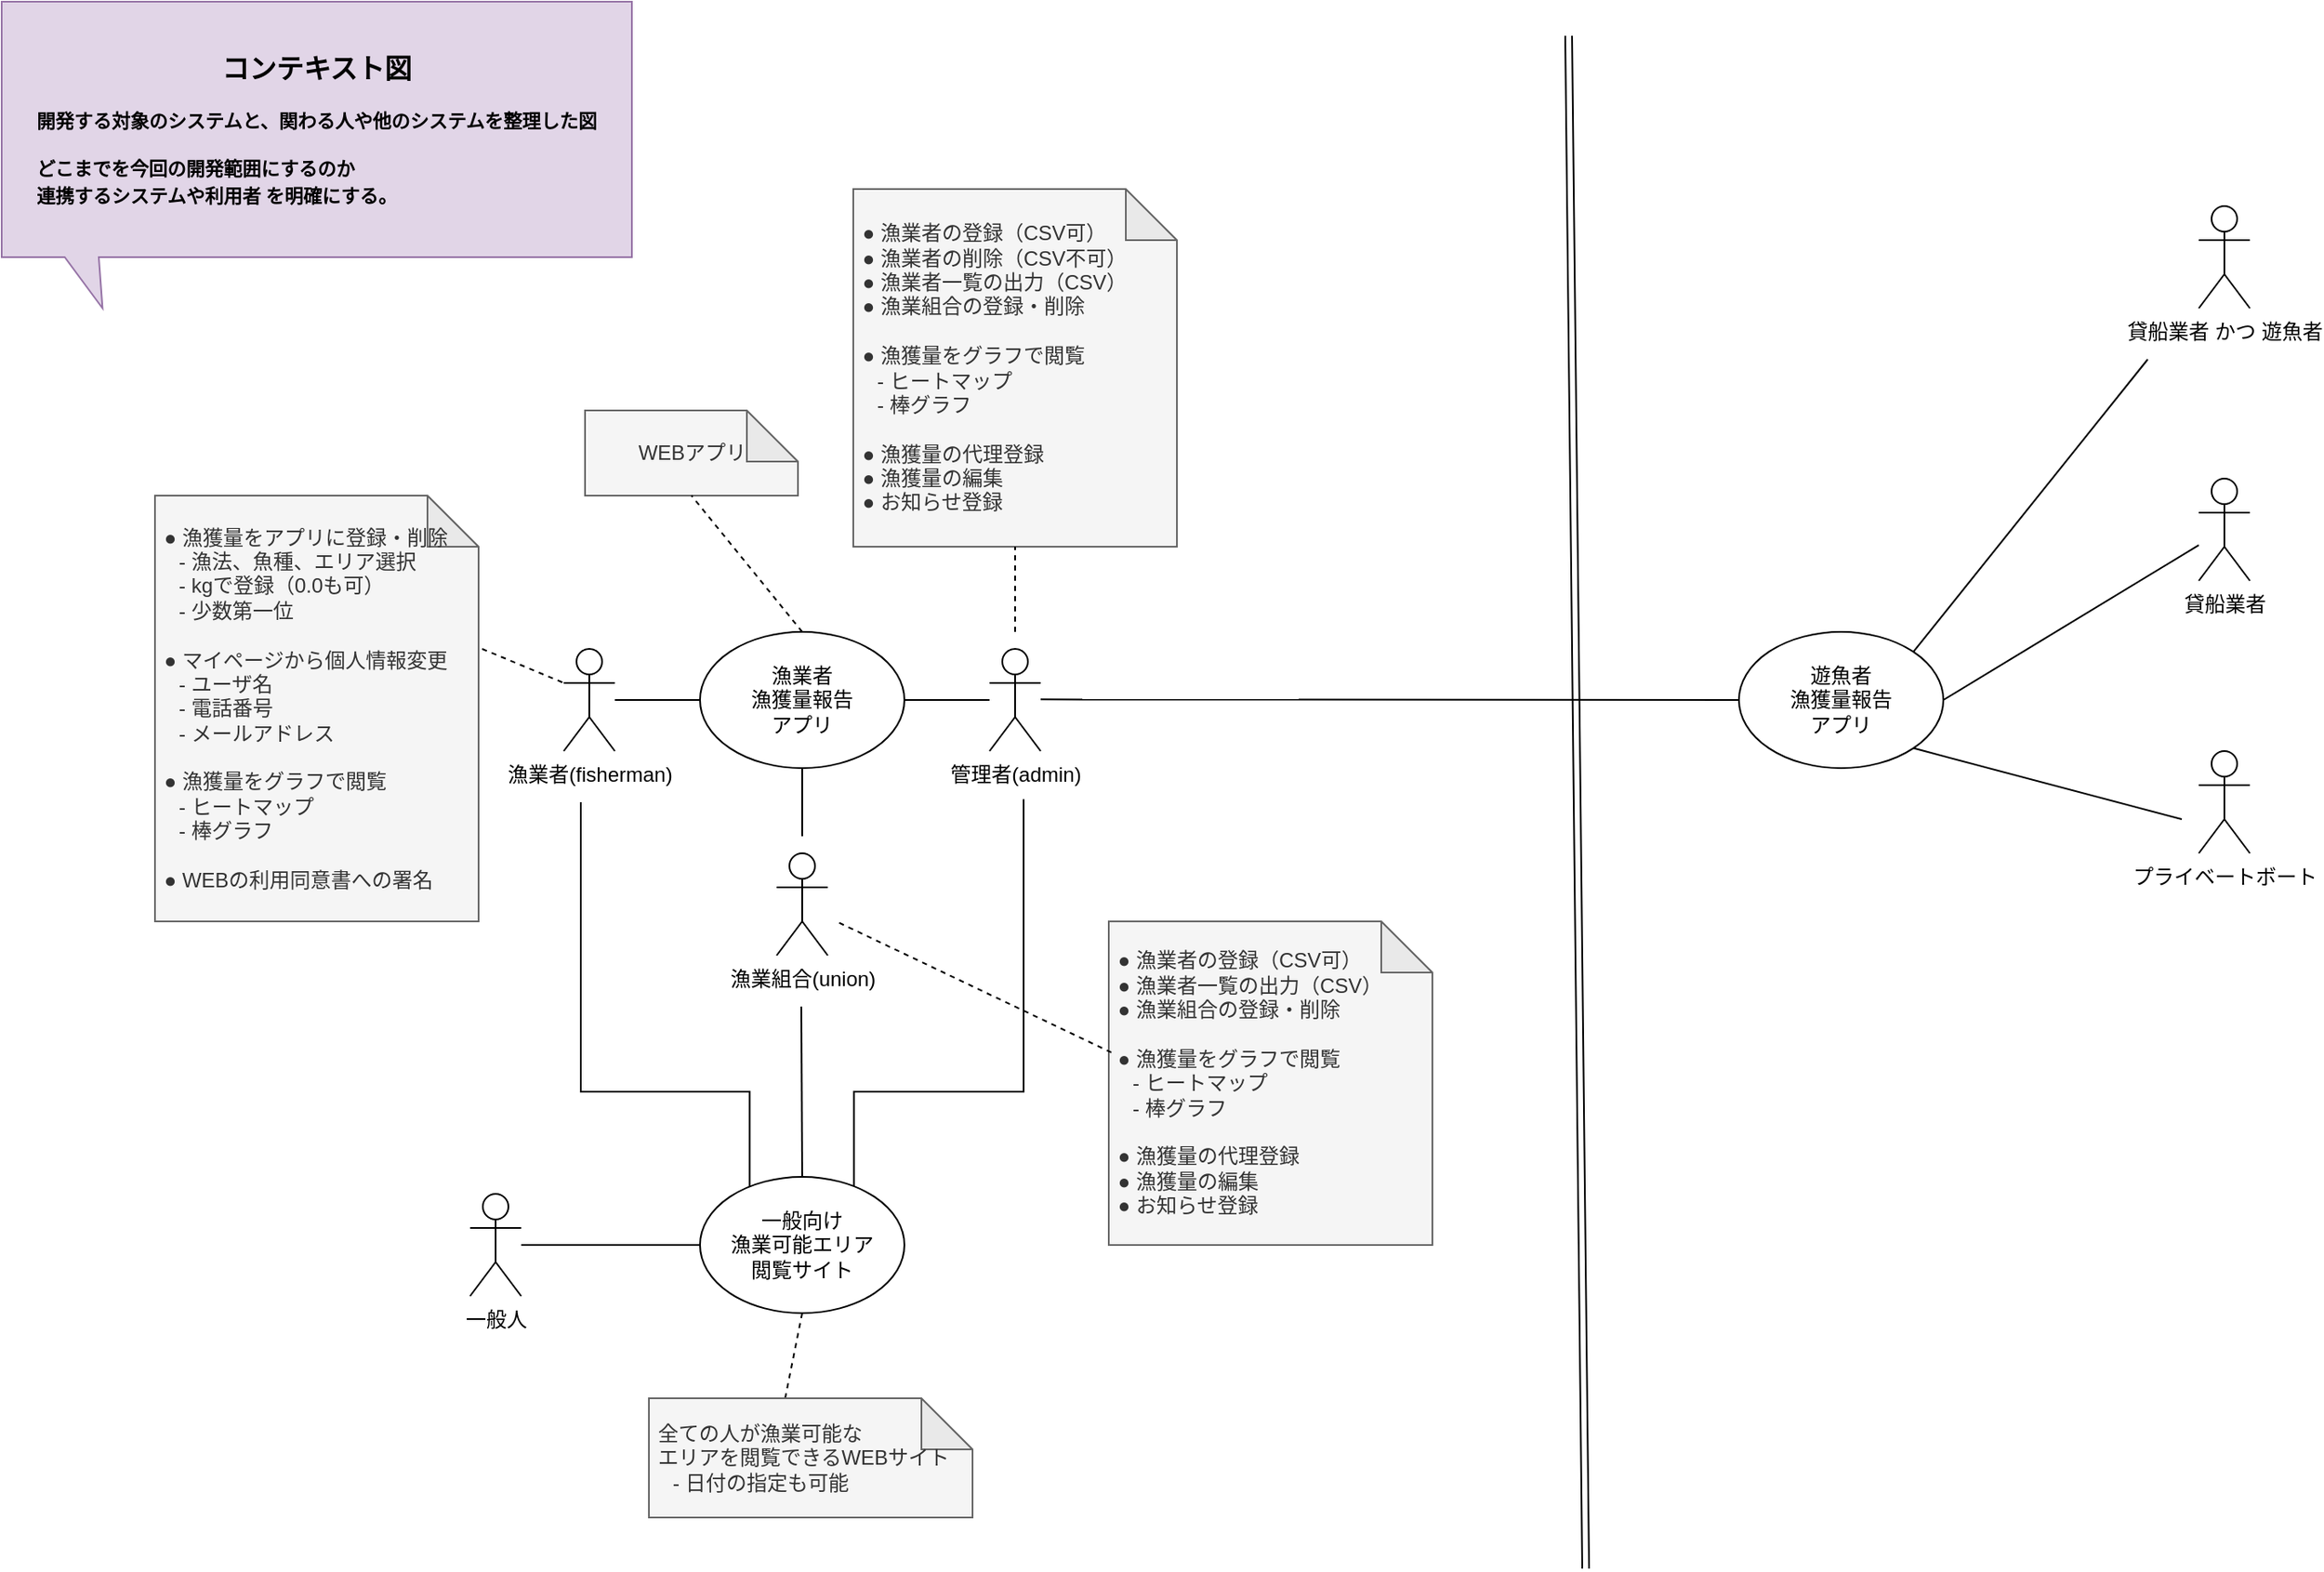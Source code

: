 <mxfile>
    <diagram id="LpfZilRBcQERvJJwl-t1" name="ページ1">
        <mxGraphModel dx="712" dy="814" grid="1" gridSize="10" guides="1" tooltips="1" connect="1" arrows="1" fold="1" page="1" pageScale="1" pageWidth="850" pageHeight="1100" math="0" shadow="0">
            <root>
                <mxCell id="0"/>
                <mxCell id="1" parent="0"/>
                <mxCell id="3" value="漁業者(fisherman)" style="shape=umlActor;verticalLabelPosition=bottom;verticalAlign=top;html=1;outlineConnect=0;" parent="1" vertex="1">
                    <mxGeometry x="360" y="430" width="30" height="60" as="geometry"/>
                </mxCell>
                <mxCell id="12" value="管理者(admin)" style="shape=umlActor;verticalLabelPosition=bottom;verticalAlign=top;html=1;outlineConnect=0;" parent="1" vertex="1">
                    <mxGeometry x="610" y="430" width="30" height="60" as="geometry"/>
                </mxCell>
                <mxCell id="15" value="漁業者&lt;br&gt;漁獲量報告&lt;br&gt;アプリ" style="ellipse;whiteSpace=wrap;html=1;" parent="1" vertex="1">
                    <mxGeometry x="440" y="420" width="120" height="80" as="geometry"/>
                </mxCell>
                <mxCell id="16" value="WEBアプリ" style="shape=note;whiteSpace=wrap;html=1;backgroundOutline=1;darkOpacity=0.05;fillColor=#f5f5f5;fontColor=#333333;strokeColor=#666666;" parent="1" vertex="1">
                    <mxGeometry x="372.5" y="290" width="125" height="50" as="geometry"/>
                </mxCell>
                <mxCell id="18" value="&lt;font style=&quot;font-size: 12px;&quot;&gt;&lt;span style=&quot;border-color: var(--border-color); background-color: initial;&quot;&gt;&amp;nbsp;●&lt;/span&gt;&lt;span style=&quot;border-color: var(--border-color); background-color: initial;&quot;&gt;&amp;nbsp;&lt;/span&gt;漁獲量をアプリに登録・削除&lt;br&gt;　- 漁法、魚種、エリア選択&lt;br&gt;　- kgで登録（0.0も可）&lt;br&gt;　- 少数第一位&lt;br&gt;&lt;br&gt;&lt;span style=&quot;border-color: var(--border-color); background-color: initial;&quot;&gt;&amp;nbsp;●&lt;/span&gt;&lt;span style=&quot;border-color: var(--border-color); background-color: initial;&quot;&gt;&amp;nbsp;&lt;/span&gt;&lt;span style=&quot;background-color: initial;&quot;&gt;マイページから個人情報変更&lt;br&gt;　- ユーザ名&lt;br&gt;&lt;/span&gt;　- 電話番号&lt;br&gt;　- メールアドレス&lt;span style=&quot;background-color: initial;&quot;&gt;　&lt;br&gt;&lt;/span&gt;&lt;br&gt;&lt;span style=&quot;border-color: var(--border-color); background-color: initial;&quot;&gt;&amp;nbsp;●&lt;/span&gt;&lt;span style=&quot;border-color: var(--border-color); background-color: initial;&quot;&gt;&amp;nbsp;&lt;/span&gt;&lt;span style=&quot;text-align: center; background-color: initial;&quot;&gt;漁獲量をグラフで閲覧&lt;/span&gt;&lt;div style=&quot;border-color: var(--border-color);&quot;&gt;&lt;span style=&quot;border-color: var(--border-color); text-align: center;&quot;&gt;　- ヒートマップ&lt;/span&gt;&lt;/div&gt;&lt;div style=&quot;border-color: var(--border-color);&quot;&gt;&lt;span style=&quot;border-color: var(--border-color); text-align: center;&quot;&gt;　- 棒グラフ&lt;/span&gt;&lt;/div&gt;&lt;/font&gt;&lt;span style=&quot;text-align: center;&quot;&gt;&lt;br&gt;&lt;/span&gt;&lt;span style=&quot;border-color: var(--border-color); background-color: initial;&quot;&gt;&amp;nbsp;●&lt;/span&gt;&lt;span style=&quot;border-color: var(--border-color); background-color: initial;&quot;&gt;&amp;nbsp;&lt;/span&gt;&lt;span style=&quot;text-align: center;&quot;&gt;WEBの利用同意書への署名&lt;br&gt;&lt;/span&gt;" style="shape=note;whiteSpace=wrap;html=1;backgroundOutline=1;darkOpacity=0.05;fillColor=#f5f5f5;strokeColor=#666666;fontColor=#333333;align=left;" parent="1" vertex="1">
                    <mxGeometry x="120" y="340" width="190" height="250" as="geometry"/>
                </mxCell>
                <mxCell id="23" value="&lt;div style=&quot;&quot;&gt;&lt;div style=&quot;border-color: var(--border-color);&quot;&gt;&lt;span style=&quot;border-color: var(--border-color); text-align: center;&quot;&gt;&lt;span style=&quot;background-color: initial; text-align: left; border-color: var(--border-color);&quot;&gt;&amp;nbsp;●&lt;/span&gt;&lt;span style=&quot;background-color: initial; text-align: left; border-color: var(--border-color);&quot;&gt;&amp;nbsp;&lt;/span&gt;漁業者の登録（CSV可）&amp;nbsp;&lt;/span&gt;&lt;/div&gt;&lt;div style=&quot;border-color: var(--border-color);&quot;&gt;&lt;span style=&quot;border-color: var(--border-color); text-align: center;&quot;&gt;&lt;span style=&quot;background-color: initial; text-align: left; border-color: var(--border-color);&quot;&gt;&amp;nbsp;●&lt;/span&gt;&lt;span style=&quot;background-color: initial; text-align: left; border-color: var(--border-color);&quot;&gt;&amp;nbsp;&lt;/span&gt;漁業者の削除（CSV不可）&lt;/span&gt;&lt;/div&gt;&lt;div style=&quot;text-align: left; border-color: var(--border-color);&quot;&gt;&lt;span style=&quot;border-color: var(--border-color); text-align: center;&quot;&gt;&lt;span style=&quot;background-color: initial; text-align: left; border-color: var(--border-color);&quot;&gt;&amp;nbsp;●&lt;/span&gt;&lt;span style=&quot;background-color: initial; text-align: left; border-color: var(--border-color);&quot;&gt;&amp;nbsp;&lt;/span&gt;漁業者一覧の出力（CSV）&lt;/span&gt;&lt;/div&gt;&lt;div style=&quot;border-color: var(--border-color);&quot;&gt;&lt;span style=&quot;border-color: var(--border-color); text-align: center;&quot;&gt;&lt;span style=&quot;background-color: initial; text-align: left; border-color: var(--border-color);&quot;&gt;&amp;nbsp;●&lt;/span&gt;&lt;span style=&quot;background-color: initial; text-align: left; border-color: var(--border-color);&quot;&gt;&amp;nbsp;&lt;/span&gt;漁業組合の登録・削除&lt;/span&gt;&lt;/div&gt;&lt;div style=&quot;border-color: var(--border-color);&quot;&gt;&lt;span style=&quot;border-color: var(--border-color); text-align: center;&quot;&gt;&lt;br style=&quot;border-color: var(--border-color);&quot;&gt;&lt;/span&gt;&lt;/div&gt;&lt;div style=&quot;border-color: var(--border-color);&quot;&gt;&lt;span style=&quot;border-color: var(--border-color); text-align: center;&quot;&gt;&lt;span style=&quot;background-color: initial; text-align: left; border-color: var(--border-color);&quot;&gt;&amp;nbsp;●&lt;/span&gt;&lt;span style=&quot;background-color: initial; text-align: left; border-color: var(--border-color);&quot;&gt;&amp;nbsp;&lt;/span&gt;漁獲量をグラフで閲覧&lt;/span&gt;&lt;span style=&quot;border-color: var(--border-color); text-align: center;&quot;&gt;&lt;br style=&quot;border-color: var(--border-color);&quot;&gt;&lt;/span&gt;&lt;/div&gt;&lt;div style=&quot;border-color: var(--border-color);&quot;&gt;&lt;span style=&quot;border-color: var(--border-color); text-align: center;&quot;&gt;　- ヒートマップ&lt;/span&gt;&lt;/div&gt;&lt;div style=&quot;border-color: var(--border-color);&quot;&gt;&lt;span style=&quot;border-color: var(--border-color); text-align: center;&quot;&gt;　- 棒グラフ&lt;/span&gt;&lt;/div&gt;&lt;div style=&quot;border-color: var(--border-color);&quot;&gt;&lt;span style=&quot;border-color: var(--border-color); text-align: center;&quot;&gt;&lt;br style=&quot;border-color: var(--border-color);&quot;&gt;&lt;/span&gt;&lt;/div&gt;&lt;div style=&quot;border-color: var(--border-color);&quot;&gt;&lt;span style=&quot;border-color: var(--border-color); text-align: center;&quot;&gt;&lt;span style=&quot;background-color: initial; text-align: left; border-color: var(--border-color);&quot;&gt;&amp;nbsp;●&lt;/span&gt;&lt;span style=&quot;background-color: initial; text-align: left; border-color: var(--border-color);&quot;&gt;&amp;nbsp;&lt;/span&gt;漁獲量の代理登録&lt;/span&gt;&lt;/div&gt;&lt;div style=&quot;border-color: var(--border-color);&quot;&gt;&lt;span style=&quot;border-color: var(--border-color); text-align: center;&quot;&gt;&lt;span style=&quot;background-color: initial; text-align: left; border-color: var(--border-color);&quot;&gt;&amp;nbsp;●&lt;/span&gt;&lt;span style=&quot;background-color: initial; text-align: left; border-color: var(--border-color);&quot;&gt;&amp;nbsp;&lt;/span&gt;漁獲量の編集&lt;/span&gt;&lt;/div&gt;&lt;div style=&quot;border-color: var(--border-color);&quot;&gt;&lt;span style=&quot;border-color: var(--border-color); text-align: center; background-color: initial;&quot;&gt;&lt;span style=&quot;background-color: initial; text-align: left; border-color: var(--border-color);&quot;&gt;&amp;nbsp;●&lt;/span&gt;&lt;span style=&quot;background-color: initial; text-align: left; border-color: var(--border-color);&quot;&gt;&amp;nbsp;&lt;/span&gt;お知らせ登録&lt;/span&gt;&lt;/div&gt;&lt;/div&gt;" style="shape=note;whiteSpace=wrap;html=1;backgroundOutline=1;darkOpacity=0.05;fillColor=#f5f5f5;strokeColor=#666666;fontColor=#333333;align=left;" parent="1" vertex="1">
                    <mxGeometry x="530" y="160" width="190" height="210" as="geometry"/>
                </mxCell>
                <mxCell id="24" value="" style="endArrow=none;dashed=1;html=1;entryX=0.5;entryY=1;entryDx=0;entryDy=0;entryPerimeter=0;" parent="1" target="16" edge="1">
                    <mxGeometry width="50" height="50" relative="1" as="geometry">
                        <mxPoint x="500" y="420" as="sourcePoint"/>
                        <mxPoint x="580" y="610" as="targetPoint"/>
                    </mxGeometry>
                </mxCell>
                <mxCell id="25" value="" style="endArrow=none;dashed=1;html=1;entryX=0.5;entryY=1;entryDx=0;entryDy=0;entryPerimeter=0;" parent="1" target="23" edge="1">
                    <mxGeometry width="50" height="50" relative="1" as="geometry">
                        <mxPoint x="625" y="420" as="sourcePoint"/>
                        <mxPoint x="505" y="390" as="targetPoint"/>
                    </mxGeometry>
                </mxCell>
                <mxCell id="26" value="" style="endArrow=none;dashed=1;html=1;entryX=0;entryY=0.333;entryDx=0;entryDy=0;entryPerimeter=0;exitX=1.011;exitY=0.36;exitDx=0;exitDy=0;exitPerimeter=0;" parent="1" source="18" target="3" edge="1">
                    <mxGeometry width="50" height="50" relative="1" as="geometry">
                        <mxPoint x="650" y="460" as="sourcePoint"/>
                        <mxPoint x="701.33" y="416.96" as="targetPoint"/>
                    </mxGeometry>
                </mxCell>
                <mxCell id="29" value="" style="endArrow=none;html=1;" parent="1" target="12" edge="1">
                    <mxGeometry width="50" height="50" relative="1" as="geometry">
                        <mxPoint x="560" y="460" as="sourcePoint"/>
                        <mxPoint x="590" y="410" as="targetPoint"/>
                    </mxGeometry>
                </mxCell>
                <mxCell id="30" value="" style="endArrow=none;html=1;" parent="1" edge="1">
                    <mxGeometry width="50" height="50" relative="1" as="geometry">
                        <mxPoint x="390" y="460" as="sourcePoint"/>
                        <mxPoint x="440" y="460" as="targetPoint"/>
                    </mxGeometry>
                </mxCell>
                <mxCell id="31" value="漁業組合(union)" style="shape=umlActor;verticalLabelPosition=bottom;verticalAlign=top;html=1;outlineConnect=0;" parent="1" vertex="1">
                    <mxGeometry x="485" y="550" width="30" height="60" as="geometry"/>
                </mxCell>
                <mxCell id="33" value="" style="endArrow=none;html=1;" parent="1" edge="1">
                    <mxGeometry width="50" height="50" relative="1" as="geometry">
                        <mxPoint x="500" y="540" as="sourcePoint"/>
                        <mxPoint x="500" y="500" as="targetPoint"/>
                    </mxGeometry>
                </mxCell>
                <mxCell id="35" value="&lt;div style=&quot;&quot;&gt;&lt;div style=&quot;border-color: var(--border-color);&quot;&gt;&lt;span style=&quot;border-color: var(--border-color); text-align: center;&quot;&gt;&lt;span style=&quot;background-color: initial; text-align: left;&quot;&gt;&amp;nbsp;●&lt;/span&gt;&lt;span style=&quot;background-color: initial; text-align: left;&quot;&gt;&amp;nbsp;&lt;/span&gt;漁業者の登録（CSV可）&lt;/span&gt;&lt;/div&gt;&lt;div style=&quot;border-color: var(--border-color);&quot;&gt;&lt;span style=&quot;border-color: var(--border-color); text-align: center;&quot;&gt;&lt;span style=&quot;background-color: initial; text-align: left;&quot;&gt;&amp;nbsp;●&lt;/span&gt;&lt;span style=&quot;background-color: initial; text-align: left;&quot;&gt;&amp;nbsp;&lt;/span&gt;漁業者一覧の出力（CSV）&lt;/span&gt;&lt;/div&gt;&lt;div style=&quot;border-color: var(--border-color);&quot;&gt;&lt;span style=&quot;border-color: var(--border-color); text-align: center;&quot;&gt;&lt;span style=&quot;background-color: initial; text-align: left; border-color: var(--border-color);&quot;&gt;&amp;nbsp;●&lt;/span&gt;&lt;span style=&quot;background-color: initial; text-align: left; border-color: var(--border-color);&quot;&gt;&amp;nbsp;&lt;/span&gt;漁業組合の登録・削除&lt;/span&gt;&lt;/div&gt;&lt;div style=&quot;border-color: var(--border-color);&quot;&gt;&lt;span style=&quot;border-color: var(--border-color); text-align: center;&quot;&gt;&lt;br style=&quot;border-color: var(--border-color);&quot;&gt;&lt;/span&gt;&lt;/div&gt;&lt;div style=&quot;border-color: var(--border-color);&quot;&gt;&lt;span style=&quot;border-color: var(--border-color); text-align: center;&quot;&gt;&lt;span style=&quot;background-color: initial; text-align: left; border-color: var(--border-color);&quot;&gt;&amp;nbsp;●&lt;/span&gt;&lt;span style=&quot;background-color: initial; text-align: left; border-color: var(--border-color);&quot;&gt;&amp;nbsp;&lt;/span&gt;漁獲量をグラフで閲覧&lt;/span&gt;&lt;span style=&quot;border-color: var(--border-color); text-align: center;&quot;&gt;&lt;br style=&quot;border-color: var(--border-color);&quot;&gt;&lt;/span&gt;&lt;/div&gt;&lt;div style=&quot;border-color: var(--border-color);&quot;&gt;&lt;span style=&quot;border-color: var(--border-color); text-align: center;&quot;&gt;　- ヒートマップ&lt;/span&gt;&lt;/div&gt;&lt;div style=&quot;border-color: var(--border-color);&quot;&gt;&lt;span style=&quot;border-color: var(--border-color); text-align: center;&quot;&gt;　- 棒グラフ&lt;/span&gt;&lt;/div&gt;&lt;div style=&quot;border-color: var(--border-color);&quot;&gt;&lt;span style=&quot;border-color: var(--border-color); text-align: center;&quot;&gt;&lt;br style=&quot;border-color: var(--border-color);&quot;&gt;&lt;/span&gt;&lt;/div&gt;&lt;div style=&quot;border-color: var(--border-color);&quot;&gt;&lt;span style=&quot;border-color: var(--border-color); text-align: center;&quot;&gt;&lt;span style=&quot;background-color: initial; text-align: left; border-color: var(--border-color);&quot;&gt;&amp;nbsp;●&lt;/span&gt;&lt;span style=&quot;background-color: initial; text-align: left; border-color: var(--border-color);&quot;&gt;&amp;nbsp;&lt;/span&gt;漁獲量の代理登録&lt;/span&gt;&lt;/div&gt;&lt;div style=&quot;border-color: var(--border-color);&quot;&gt;&lt;span style=&quot;border-color: var(--border-color); text-align: center;&quot;&gt;&lt;span style=&quot;background-color: initial; text-align: left; border-color: var(--border-color);&quot;&gt;&amp;nbsp;●&lt;/span&gt;&lt;span style=&quot;background-color: initial; text-align: left; border-color: var(--border-color);&quot;&gt;&amp;nbsp;&lt;/span&gt;漁獲量の編集&lt;/span&gt;&lt;/div&gt;&lt;div style=&quot;border-color: var(--border-color);&quot;&gt;&lt;span style=&quot;border-color: var(--border-color); text-align: center; background-color: initial;&quot;&gt;&lt;span style=&quot;background-color: initial; text-align: left; border-color: var(--border-color);&quot;&gt;&amp;nbsp;●&lt;/span&gt;&lt;span style=&quot;background-color: initial; text-align: left; border-color: var(--border-color);&quot;&gt;&amp;nbsp;&lt;/span&gt;お知らせ登録&lt;/span&gt;&lt;/div&gt;&lt;/div&gt;" style="shape=note;whiteSpace=wrap;html=1;backgroundOutline=1;darkOpacity=0.05;fillColor=#f5f5f5;strokeColor=#666666;fontColor=#333333;align=left;" parent="1" vertex="1">
                    <mxGeometry x="680" y="590" width="190" height="190" as="geometry"/>
                </mxCell>
                <mxCell id="37" value="&lt;b&gt;&lt;font style=&quot;font-size: 16px;&quot;&gt;コンテキスト図&lt;/font&gt;&lt;/b&gt;&lt;br&gt;&lt;p style=&quot;margin: 0px; font-variant-numeric: normal; font-variant-east-asian: normal; font-variant-alternates: normal; font-kerning: auto; font-optical-sizing: auto; font-feature-settings: normal; font-variation-settings: normal; font-stretch: normal; font-size: 11px; line-height: normal; font-family: &amp;quot;Hiragino Kaku Gothic ProN&amp;quot;; text-align: start;&quot; class=&quot;p1&quot;&gt;&lt;b&gt;&lt;br&gt;&lt;/b&gt;&lt;/p&gt;&lt;p style=&quot;margin: 0px; font-variant-numeric: normal; font-variant-east-asian: normal; font-variant-alternates: normal; font-kerning: auto; font-optical-sizing: auto; font-feature-settings: normal; font-variation-settings: normal; font-stretch: normal; font-size: 11px; line-height: normal; font-family: &amp;quot;Hiragino Kaku Gothic ProN&amp;quot;; text-align: start;&quot; class=&quot;p1&quot;&gt;&lt;b&gt;開発する対象のシステムと、関わる人や他のシステムを整理した図&lt;/b&gt;&lt;/p&gt;&lt;p style=&quot;margin: 0px; font-variant-numeric: normal; font-variant-east-asian: normal; font-variant-alternates: normal; font-kerning: auto; font-optical-sizing: auto; font-feature-settings: normal; font-variation-settings: normal; font-stretch: normal; font-size: 11px; line-height: normal; font-family: &amp;quot;Hiragino Kaku Gothic ProN&amp;quot;; text-align: start;&quot; class=&quot;p1&quot;&gt;&lt;b&gt;&lt;br&gt;&lt;/b&gt;&lt;/p&gt;&lt;p style=&quot;margin: 0px; font-variant-numeric: normal; font-variant-east-asian: normal; font-variant-alternates: normal; font-kerning: auto; font-optical-sizing: auto; font-feature-settings: normal; font-variation-settings: normal; font-stretch: normal; font-size: 11px; line-height: normal; font-family: &amp;quot;Hiragino Kaku Gothic ProN&amp;quot;; text-align: start;&quot; class=&quot;p1&quot;&gt;&lt;b&gt;どこまでを今回の開発範囲にするのか&lt;/b&gt;&lt;/p&gt;&lt;p style=&quot;margin: 0px; font-variant-numeric: normal; font-variant-east-asian: normal; font-variant-alternates: normal; font-kerning: auto; font-optical-sizing: auto; font-feature-settings: normal; font-variation-settings: normal; font-stretch: normal; font-size: 11px; line-height: normal; font-family: &amp;quot;Hiragino Kaku Gothic ProN&amp;quot;; text-align: start;&quot; class=&quot;p1&quot;&gt;&lt;b&gt;連携するシステムや利用者 を明確にする。&lt;/b&gt;&lt;/p&gt;" style="shape=callout;whiteSpace=wrap;html=1;perimeter=calloutPerimeter;fontFamily=Helvetica;fontSize=12;fillColor=#e1d5e7;strokeColor=#9673a6;position2=0.16;size=30;position=0.1;" parent="1" vertex="1">
                    <mxGeometry x="30" y="50" width="370" height="180" as="geometry"/>
                </mxCell>
                <mxCell id="58" value="" style="edgeStyle=elbowEdgeStyle;elbow=vertical;sourcePerimeterSpacing=0;targetPerimeterSpacing=0;startArrow=none;endArrow=none;rounded=0;curved=0;fontFamily=Helvetica;fontSize=16;exitX=0.243;exitY=0.075;exitDx=0;exitDy=0;exitPerimeter=0;" parent="1" source="79" edge="1">
                    <mxGeometry relative="1" as="geometry">
                        <mxPoint x="462.574" y="751.716" as="sourcePoint"/>
                        <mxPoint x="370" y="520" as="targetPoint"/>
                        <Array as="points">
                            <mxPoint x="416" y="690"/>
                        </Array>
                    </mxGeometry>
                </mxCell>
                <mxCell id="59" value="" style="edgeStyle=elbowEdgeStyle;elbow=vertical;sourcePerimeterSpacing=0;targetPerimeterSpacing=0;startArrow=none;endArrow=none;rounded=0;curved=0;fontFamily=Helvetica;fontSize=16;exitX=0.753;exitY=0.079;exitDx=0;exitDy=0;exitPerimeter=0;" parent="1" source="79" edge="1">
                    <mxGeometry relative="1" as="geometry">
                        <mxPoint x="547.426" y="751.716" as="sourcePoint"/>
                        <mxPoint x="630" y="518.28" as="targetPoint"/>
                        <Array as="points">
                            <mxPoint x="588" y="690"/>
                        </Array>
                    </mxGeometry>
                </mxCell>
                <mxCell id="61" value="" style="endArrow=none;html=1;exitX=0.5;exitY=0;exitDx=0;exitDy=0;" parent="1" source="79" edge="1">
                    <mxGeometry x="357.5" y="690" width="50" height="50" relative="1" as="geometry">
                        <mxPoint x="499.47" y="740" as="sourcePoint"/>
                        <mxPoint x="499.47" y="640" as="targetPoint"/>
                    </mxGeometry>
                </mxCell>
                <mxCell id="62" value="" style="endArrow=none;dashed=1;html=1;exitX=0.008;exitY=0.405;exitDx=0;exitDy=0;exitPerimeter=0;" parent="1" source="35" edge="1">
                    <mxGeometry width="50" height="50" relative="1" as="geometry">
                        <mxPoint x="570" y="670" as="sourcePoint"/>
                        <mxPoint x="520" y="590.0" as="targetPoint"/>
                    </mxGeometry>
                </mxCell>
                <mxCell id="65" value="遊魚者&lt;br&gt;漁獲量報告&lt;br&gt;アプリ" style="ellipse;whiteSpace=wrap;html=1;" parent="1" vertex="1">
                    <mxGeometry x="1050" y="420" width="120" height="80" as="geometry"/>
                </mxCell>
                <mxCell id="66" value="" style="endArrow=none;html=1;entryX=0;entryY=0.5;entryDx=0;entryDy=0;" parent="1" target="65" edge="1">
                    <mxGeometry width="50" height="50" relative="1" as="geometry">
                        <mxPoint x="640" y="459.67" as="sourcePoint"/>
                        <mxPoint x="1050" y="460" as="targetPoint"/>
                    </mxGeometry>
                </mxCell>
                <mxCell id="72" value="一般人" style="shape=umlActor;verticalLabelPosition=bottom;verticalAlign=top;html=1;outlineConnect=0;" parent="1" vertex="1">
                    <mxGeometry x="305" y="750" width="30" height="60" as="geometry"/>
                </mxCell>
                <mxCell id="75" value="" style="endArrow=none;dashed=1;html=1;entryX=0.5;entryY=1;entryDx=0;entryDy=0;exitX=0;exitY=0;exitDx=80;exitDy=0;exitPerimeter=0;" parent="1" source="81" target="79" edge="1">
                    <mxGeometry width="50" height="50" relative="1" as="geometry">
                        <mxPoint x="390" y="1200" as="sourcePoint"/>
                        <mxPoint x="335" y="500" as="targetPoint"/>
                    </mxGeometry>
                </mxCell>
                <mxCell id="79" value="一般向け&lt;br style=&quot;border-color: var(--border-color);&quot;&gt;漁業可能エリア&lt;br style=&quot;border-color: var(--border-color);&quot;&gt;閲覧サイト" style="ellipse;whiteSpace=wrap;html=1;" parent="1" vertex="1">
                    <mxGeometry x="440" y="740" width="120" height="80" as="geometry"/>
                </mxCell>
                <mxCell id="80" value="" style="endArrow=none;html=1;entryX=0;entryY=0.5;entryDx=0;entryDy=0;" parent="1" source="72" target="79" edge="1">
                    <mxGeometry width="50" height="50" relative="1" as="geometry">
                        <mxPoint x="350" y="779.62" as="sourcePoint"/>
                        <mxPoint x="400" y="779.62" as="targetPoint"/>
                    </mxGeometry>
                </mxCell>
                <mxCell id="81" value="&lt;span style=&quot;border-color: var(--border-color); background-color: initial;&quot;&gt;&amp;nbsp;全ての人が&lt;/span&gt;&lt;span style=&quot;border-color: var(--border-color); background-color: initial;&quot;&gt;漁業可能な&lt;br&gt;&amp;nbsp;エリアを閲覧できるWEBサイト&lt;br&gt;&lt;/span&gt;&lt;span style=&quot;text-align: center;&quot;&gt;　-&amp;nbsp;&lt;/span&gt;日付の指定も可能&lt;span style=&quot;text-align: center;&quot;&gt;&lt;br&gt;&lt;/span&gt;" style="shape=note;whiteSpace=wrap;html=1;backgroundOutline=1;darkOpacity=0.05;fillColor=#f5f5f5;strokeColor=#666666;fontColor=#333333;align=left;" parent="1" vertex="1">
                    <mxGeometry x="410" y="870" width="190" height="70" as="geometry"/>
                </mxCell>
                <mxCell id="85" value="貸船業者" style="shape=umlActor;verticalLabelPosition=bottom;verticalAlign=top;html=1;outlineConnect=0;" parent="1" vertex="1">
                    <mxGeometry x="1320" y="330" width="30" height="60" as="geometry"/>
                </mxCell>
                <mxCell id="86" value="プライベートボート" style="shape=umlActor;verticalLabelPosition=bottom;verticalAlign=top;html=1;outlineConnect=0;" parent="1" vertex="1">
                    <mxGeometry x="1320" y="490" width="30" height="60" as="geometry"/>
                </mxCell>
                <mxCell id="87" value="" style="endArrow=none;html=1;exitX=1;exitY=0.5;exitDx=0;exitDy=0;" parent="1" source="65" target="85" edge="1">
                    <mxGeometry width="50" height="50" relative="1" as="geometry">
                        <mxPoint x="1000" y="469.67" as="sourcePoint"/>
                        <mxPoint x="1050" y="469.67" as="targetPoint"/>
                    </mxGeometry>
                </mxCell>
                <mxCell id="88" value="" style="endArrow=none;html=1;exitX=1;exitY=1;exitDx=0;exitDy=0;" parent="1" source="65" edge="1">
                    <mxGeometry width="50" height="50" relative="1" as="geometry">
                        <mxPoint x="1170" y="470" as="sourcePoint"/>
                        <mxPoint x="1310" y="530" as="targetPoint"/>
                    </mxGeometry>
                </mxCell>
                <mxCell id="89" value="貸船業者 かつ 遊魚者" style="shape=umlActor;verticalLabelPosition=bottom;verticalAlign=top;html=1;outlineConnect=0;" parent="1" vertex="1">
                    <mxGeometry x="1320" y="170" width="30" height="60" as="geometry"/>
                </mxCell>
                <mxCell id="90" value="" style="endArrow=none;html=1;exitX=1;exitY=0;exitDx=0;exitDy=0;" parent="1" source="65" edge="1">
                    <mxGeometry width="50" height="50" relative="1" as="geometry">
                        <mxPoint x="1180" y="475.0" as="sourcePoint"/>
                        <mxPoint x="1290" y="260" as="targetPoint"/>
                    </mxGeometry>
                </mxCell>
                <mxCell id="91" value="" style="shape=link;html=1;" parent="1" edge="1">
                    <mxGeometry width="100" relative="1" as="geometry">
                        <mxPoint x="950" y="70" as="sourcePoint"/>
                        <mxPoint x="960" y="970" as="targetPoint"/>
                    </mxGeometry>
                </mxCell>
            </root>
        </mxGraphModel>
    </diagram>
</mxfile>